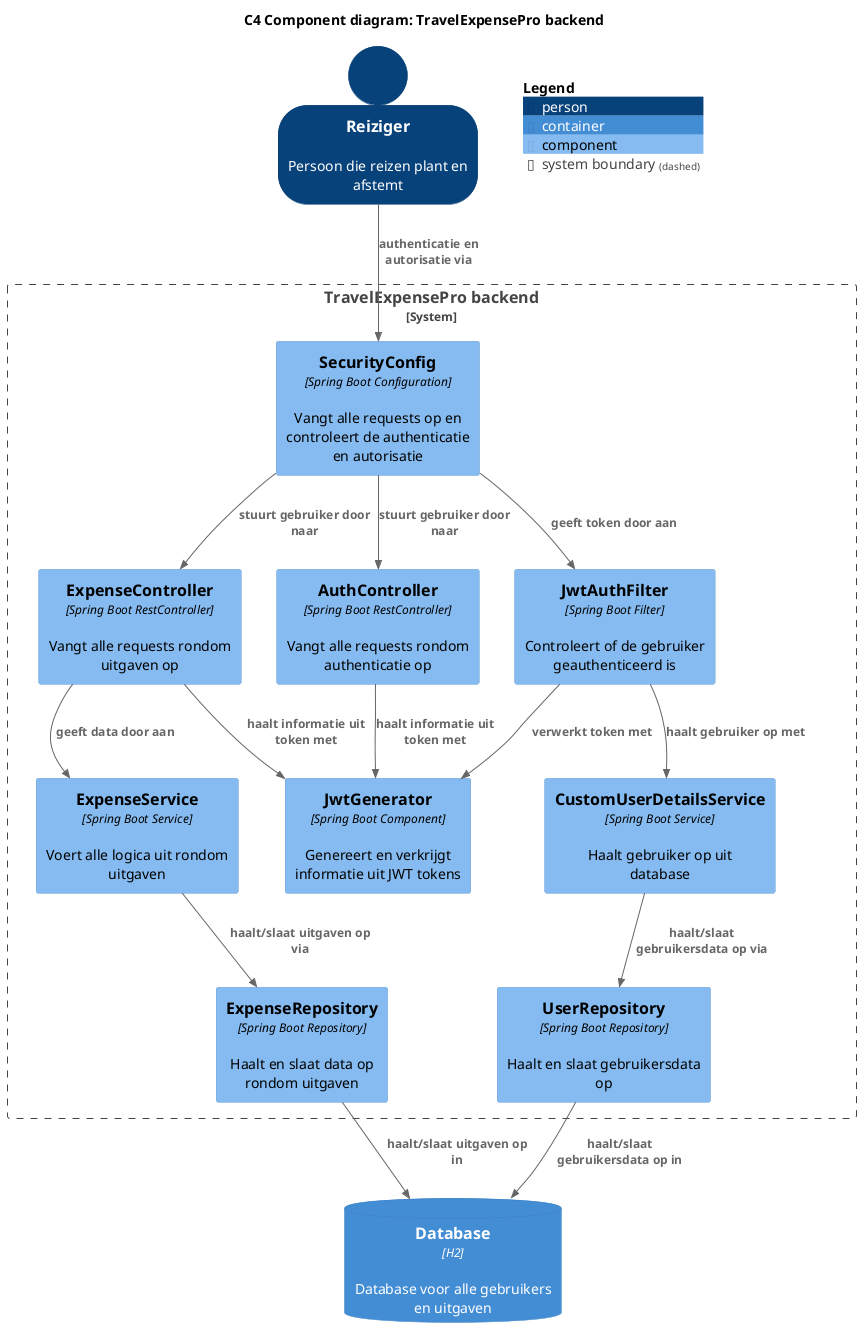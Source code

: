 @startuml
title C4 Component diagram: TravelExpensePro backend
!include <C4/C4_Component.puml>

top to bottom direction

SHOW_PERSON_OUTLINE()

Person(user, "Reiziger", "Persoon die reizen plant en afstemt")

System_Boundary(system, "TravelExpensePro backend") {
    Component(expenseController, "ExpenseController", "Spring Boot RestController", "Vangt alle requests rondom uitgaven op")
    Component(expenseService, "ExpenseService", "Spring Boot Service", "Voert alle logica uit rondom uitgaven")
    Component(expenseRepository, "ExpenseRepository", "Spring Boot Repository", "Haalt en slaat data op rondom uitgaven")
    Component(authController, "AuthController", "Spring Boot RestController", "Vangt alle requests rondom authenticatie op")
    Component(securityConfig, "SecurityConfig", "Spring Boot Configuration", "Vangt alle requests op en controleert de authenticatie en autorisatie")
    Component(jwtAuthFilter, "JwtAuthFilter", "Spring Boot Filter", "Controleert of de gebruiker geauthenticeerd is")
    Component(jwtGenerator, "JwtGenerator", "Spring Boot Component", "Genereert en verkrijgt informatie uit JWT tokens")
    Component(customUserDetailsService, "CustomUserDetailsService", "Spring Boot Service", "Haalt gebruiker op uit database")
    Component(userRepository, "UserRepository", "Spring Boot Repository", "Haalt en slaat gebruikersdata op")
}
ContainerDb(db, "Database", "H2", "Database voor alle gebruikers en uitgaven")

Rel(user, securityConfig, "authenticatie en autorisatie via")
Rel(securityConfig, jwtAuthFilter, "geeft token door aan")
Rel(jwtAuthFilter, jwtGenerator, "verwerkt token met")

Rel(jwtAuthFilter, customUserDetailsService, "haalt gebruiker op met")
Rel(customUserDetailsService, userRepository, "haalt/slaat gebruikersdata op via")

Rel(securityConfig, expenseController, "stuurt gebruiker door naar")
Rel(expenseController, expenseService, "geeft data door aan")
Rel(expenseService, expenseRepository, "haalt/slaat uitgaven op via")
Rel(expenseController, jwtGenerator, "haalt informatie uit token met")

Rel(securityConfig, authController, "stuurt gebruiker door naar")
Rel(authController, jwtGenerator, "haalt informatie uit token met")

Rel(expenseRepository, db, "haalt/slaat uitgaven op in")
Rel(userRepository, db, "haalt/slaat gebruikersdata op in")

SHOW_FLOATING_LEGEND()

@enduml